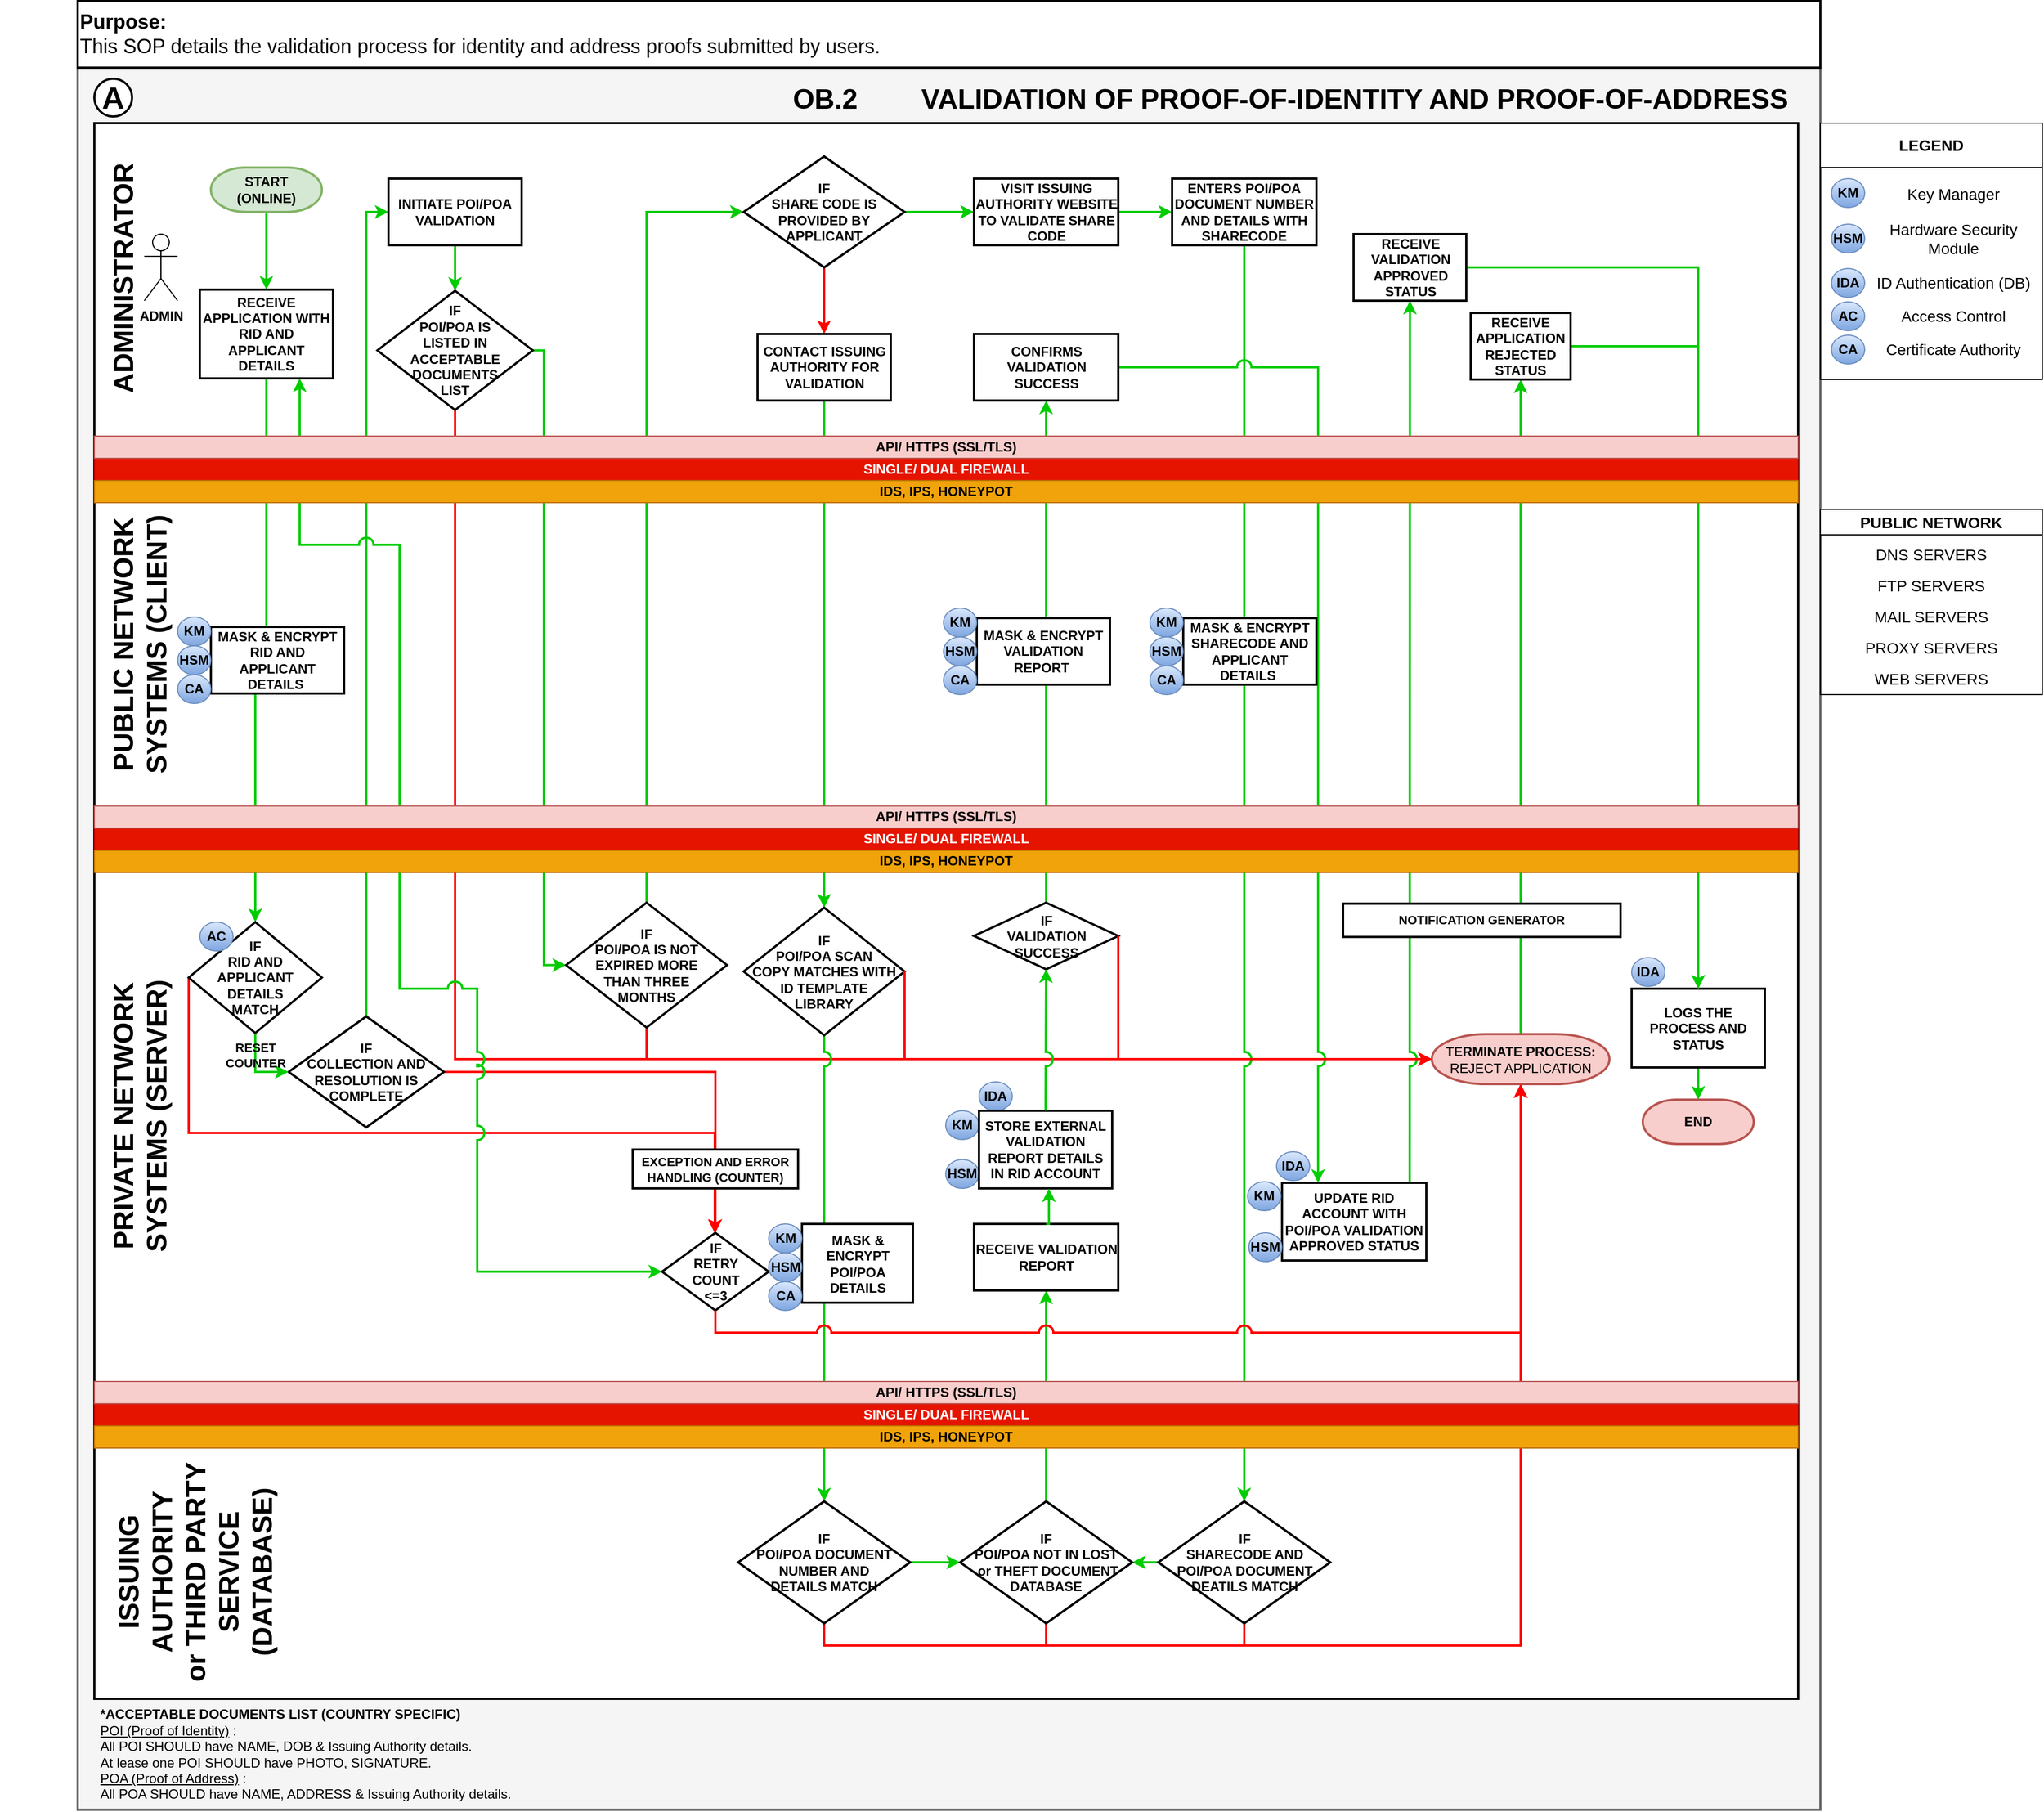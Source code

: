 <mxfile version="20.7.4" type="device"><diagram id="MTIWqMcel65jyrCyEGtX" name="Page-1"><mxGraphModel dx="988" dy="1943" grid="1" gridSize="10" guides="1" tooltips="1" connect="1" arrows="1" fold="1" page="1" pageScale="1" pageWidth="1920" pageHeight="1200" math="0" shadow="0"><root><mxCell id="0"/><mxCell id="1" parent="0"/><mxCell id="rJAPC31UgUTa_ClsGkhX-57" value="" style="rounded=0;whiteSpace=wrap;html=1;fontSize=25;fillColor=#f5f5f5;fontColor=#333333;strokeColor=#666666;direction=east;strokeWidth=2;fontStyle=1" parent="1" vertex="1"><mxGeometry x="180" y="-310" width="1570" height="1570" as="geometry"/></mxCell><mxCell id="mspFp1wUkvN3w10or339-368" value="" style="rounded=0;whiteSpace=wrap;html=1;fontStyle=1;strokeWidth=2;" parent="1" vertex="1"><mxGeometry x="195" y="-260" width="1535" height="310" as="geometry"/></mxCell><mxCell id="rJAPC31UgUTa_ClsGkhX-50" value="" style="rounded=0;whiteSpace=wrap;html=1;fontStyle=1;strokeWidth=2;" parent="1" vertex="1"><mxGeometry x="195" y="912" width="1535" height="248" as="geometry"/></mxCell><mxCell id="Ynxnm3lZEx_vJK7yEUxP-3" value="" style="rounded=0;whiteSpace=wrap;html=1;fontStyle=1;strokeWidth=2;" parent="1" vertex="1"><mxGeometry x="195" y="380" width="1535" height="540" as="geometry"/></mxCell><mxCell id="Ynxnm3lZEx_vJK7yEUxP-2" value="" style="rounded=0;whiteSpace=wrap;html=1;fontStyle=1;strokeWidth=2;" parent="1" vertex="1"><mxGeometry x="195" y="50" width="1535" height="330" as="geometry"/></mxCell><mxCell id="rJAPC31UgUTa_ClsGkhX-44" value="VALIDATION OF PROOF-OF-IDENTITY AND PROOF-OF-ADDRESS" style="text;html=1;align=center;verticalAlign=middle;resizable=0;points=[];autosize=1;strokeColor=none;fillColor=none;fontSize=25;fontStyle=1;strokeWidth=2;" parent="1" vertex="1"><mxGeometry x="930" y="-303" width="800" height="40" as="geometry"/></mxCell><mxCell id="rJAPC31UgUTa_ClsGkhX-45" value="OB.2" style="text;html=1;align=center;verticalAlign=middle;resizable=0;points=[];autosize=1;strokeColor=none;fillColor=none;fontSize=25;fontStyle=1;strokeWidth=2;" parent="1" vertex="1"><mxGeometry x="812.5" y="-303" width="80" height="40" as="geometry"/></mxCell><mxCell id="rJAPC31UgUTa_ClsGkhX-54" value="ADMINISTRATOR" style="text;html=1;align=center;verticalAlign=middle;resizable=0;points=[];autosize=1;strokeColor=none;fillColor=none;fontSize=25;fontStyle=1;strokeWidth=2;horizontal=0;" parent="1" vertex="1"><mxGeometry x="110" y="-140" width="220" height="40" as="geometry"/></mxCell><mxCell id="rJAPC31UgUTa_ClsGkhX-56" value="ISSUING &lt;br&gt;AUTHORITY&lt;br&gt;or THIRD PARTY&lt;br&gt;SERVICE &lt;br&gt;(DATABASE)" style="text;html=1;align=center;verticalAlign=middle;resizable=0;points=[];autosize=1;strokeColor=none;fillColor=none;fontSize=25;fontStyle=1;strokeWidth=2;horizontal=0;" parent="1" vertex="1"><mxGeometry x="200" y="941" width="170" height="210" as="geometry"/></mxCell><mxCell id="rJAPC31UgUTa_ClsGkhX-58" value="A" style="ellipse;whiteSpace=wrap;html=1;aspect=fixed;fontSize=28;fontColor=default;strokeWidth=2;fontStyle=1" parent="1" vertex="1"><mxGeometry x="195" y="-300" width="34" height="34" as="geometry"/></mxCell><mxCell id="Ynxnm3lZEx_vJK7yEUxP-7" style="edgeStyle=orthogonalEdgeStyle;rounded=0;orthogonalLoop=1;jettySize=auto;html=1;exitX=0.5;exitY=1;exitDx=0;exitDy=0;exitPerimeter=0;entryX=0.5;entryY=0;entryDx=0;entryDy=0;strokeColor=#00CC00;strokeWidth=2;fontStyle=1;" parent="1" source="Ynxnm3lZEx_vJK7yEUxP-4" target="Ynxnm3lZEx_vJK7yEUxP-5" edge="1"><mxGeometry relative="1" as="geometry"/></mxCell><mxCell id="Ynxnm3lZEx_vJK7yEUxP-4" value="&lt;b&gt;START&lt;br&gt;(ONLINE)&lt;br&gt;&lt;/b&gt;" style="strokeWidth=2;html=1;shape=mxgraph.flowchart.terminator;whiteSpace=wrap;fillColor=#d5e8d4;strokeColor=#82b366;" parent="1" vertex="1"><mxGeometry x="300" y="-220" width="100" height="40" as="geometry"/></mxCell><mxCell id="mspFp1wUkvN3w10or339-400" style="edgeStyle=orthogonalEdgeStyle;rounded=0;orthogonalLoop=1;jettySize=auto;html=1;exitX=0.5;exitY=1;exitDx=0;exitDy=0;strokeColor=#00CC00;strokeWidth=2;fontStyle=1;" parent="1" source="Ynxnm3lZEx_vJK7yEUxP-5" target="mspFp1wUkvN3w10or339-399" edge="1"><mxGeometry relative="1" as="geometry"/></mxCell><mxCell id="Ynxnm3lZEx_vJK7yEUxP-5" value="RECEIVE APPLICATION WITH RID AND APPLICANT DETAILS" style="rounded=0;whiteSpace=wrap;html=1;strokeWidth=2;fontStyle=1" parent="1" vertex="1"><mxGeometry x="290" y="-110" width="120" height="80" as="geometry"/></mxCell><mxCell id="Ynxnm3lZEx_vJK7yEUxP-15" style="edgeStyle=orthogonalEdgeStyle;rounded=0;orthogonalLoop=1;jettySize=auto;html=1;exitX=0.5;exitY=0;exitDx=0;exitDy=0;entryX=0;entryY=0.5;entryDx=0;entryDy=0;strokeColor=#00CC00;strokeWidth=2;fontStyle=1;" parent="1" source="Ynxnm3lZEx_vJK7yEUxP-6" target="Ynxnm3lZEx_vJK7yEUxP-9" edge="1"><mxGeometry relative="1" as="geometry"><Array as="points"><mxPoint x="440" y="-180"/></Array></mxGeometry></mxCell><mxCell id="mspFp1wUkvN3w10or339-405" style="edgeStyle=orthogonalEdgeStyle;rounded=0;orthogonalLoop=1;jettySize=auto;html=1;exitX=1;exitY=0.5;exitDx=0;exitDy=0;strokeColor=#FF0000;fontColor=#FF0000;strokeWidth=2;fontStyle=1;" parent="1" source="Ynxnm3lZEx_vJK7yEUxP-6" target="mspFp1wUkvN3w10or339-404" edge="1"><mxGeometry relative="1" as="geometry"/></mxCell><mxCell id="Ynxnm3lZEx_vJK7yEUxP-6" value="IF&lt;br&gt;COLLECTION AND RESOLUTION IS COMPLETE" style="rhombus;whiteSpace=wrap;html=1;rounded=0;strokeWidth=2;fontStyle=1;" parent="1" vertex="1"><mxGeometry x="370" y="545" width="140" height="100" as="geometry"/></mxCell><mxCell id="Ynxnm3lZEx_vJK7yEUxP-16" style="edgeStyle=orthogonalEdgeStyle;rounded=0;orthogonalLoop=1;jettySize=auto;html=1;exitX=0.5;exitY=1;exitDx=0;exitDy=0;entryX=0.5;entryY=0;entryDx=0;entryDy=0;strokeColor=#00CC00;strokeWidth=2;fontStyle=1;" parent="1" source="Ynxnm3lZEx_vJK7yEUxP-9" target="Ynxnm3lZEx_vJK7yEUxP-10" edge="1"><mxGeometry relative="1" as="geometry"/></mxCell><mxCell id="Ynxnm3lZEx_vJK7yEUxP-9" value="INITIATE POI/POA VALIDATION" style="rounded=0;whiteSpace=wrap;html=1;strokeWidth=2;fontStyle=1" parent="1" vertex="1"><mxGeometry x="460" y="-210" width="120" height="60" as="geometry"/></mxCell><mxCell id="Ynxnm3lZEx_vJK7yEUxP-17" style="edgeStyle=orthogonalEdgeStyle;rounded=0;orthogonalLoop=1;jettySize=auto;html=1;exitX=1;exitY=0.5;exitDx=0;exitDy=0;entryX=0;entryY=0.5;entryDx=0;entryDy=0;strokeColor=#00CC00;strokeWidth=2;fontStyle=1;" parent="1" source="Ynxnm3lZEx_vJK7yEUxP-10" target="Ynxnm3lZEx_vJK7yEUxP-11" edge="1"><mxGeometry relative="1" as="geometry"><Array as="points"><mxPoint x="600" y="-55"/><mxPoint x="600" y="499"/></Array></mxGeometry></mxCell><mxCell id="Ynxnm3lZEx_vJK7yEUxP-39" style="edgeStyle=orthogonalEdgeStyle;rounded=0;orthogonalLoop=1;jettySize=auto;html=1;exitX=0.5;exitY=1;exitDx=0;exitDy=0;entryX=0;entryY=0.5;entryDx=0;entryDy=0;entryPerimeter=0;strokeColor=#FF0000;strokeWidth=2;fontStyle=1;fontColor=#FF0000;" parent="1" source="Ynxnm3lZEx_vJK7yEUxP-10" target="Ynxnm3lZEx_vJK7yEUxP-34" edge="1"><mxGeometry relative="1" as="geometry"/></mxCell><mxCell id="Ynxnm3lZEx_vJK7yEUxP-10" value="IF&lt;br&gt;POI/POA IS &lt;br&gt;LISTED IN ACCEPTABLE DOCUMENTS &lt;br&gt;LIST" style="rhombus;whiteSpace=wrap;html=1;rounded=0;strokeWidth=2;fontStyle=1;" parent="1" vertex="1"><mxGeometry x="450" y="-109" width="140" height="107.5" as="geometry"/></mxCell><mxCell id="Ynxnm3lZEx_vJK7yEUxP-18" style="edgeStyle=orthogonalEdgeStyle;rounded=0;orthogonalLoop=1;jettySize=auto;html=1;exitX=0.5;exitY=0;exitDx=0;exitDy=0;entryX=0;entryY=0.5;entryDx=0;entryDy=0;strokeColor=#00CC00;strokeWidth=2;fontStyle=1;" parent="1" source="Ynxnm3lZEx_vJK7yEUxP-11" target="Ynxnm3lZEx_vJK7yEUxP-12" edge="1"><mxGeometry relative="1" as="geometry"><Array as="points"><mxPoint x="693" y="-180"/></Array></mxGeometry></mxCell><mxCell id="Ynxnm3lZEx_vJK7yEUxP-38" style="edgeStyle=orthogonalEdgeStyle;rounded=0;orthogonalLoop=1;jettySize=auto;html=1;exitX=0.5;exitY=1;exitDx=0;exitDy=0;entryX=0;entryY=0.5;entryDx=0;entryDy=0;entryPerimeter=0;strokeColor=#FF0000;fontColor=#FF0000;strokeWidth=2;fontStyle=1;" parent="1" source="Ynxnm3lZEx_vJK7yEUxP-11" target="Ynxnm3lZEx_vJK7yEUxP-34" edge="1"><mxGeometry relative="1" as="geometry"/></mxCell><mxCell id="Ynxnm3lZEx_vJK7yEUxP-11" value="IF&lt;br&gt;POI/POA IS NOT EXPIRED MORE &lt;br&gt;THAN THREE &lt;br&gt;MONTHS" style="rhombus;whiteSpace=wrap;html=1;rounded=0;strokeWidth=2;fontStyle=1;" parent="1" vertex="1"><mxGeometry x="620" y="442.5" width="145" height="112.5" as="geometry"/></mxCell><mxCell id="Ynxnm3lZEx_vJK7yEUxP-19" style="edgeStyle=orthogonalEdgeStyle;rounded=0;orthogonalLoop=1;jettySize=auto;html=1;exitX=1;exitY=0.5;exitDx=0;exitDy=0;strokeColor=#00CC00;strokeWidth=2;fontStyle=1;" parent="1" source="Ynxnm3lZEx_vJK7yEUxP-12" target="Ynxnm3lZEx_vJK7yEUxP-13" edge="1"><mxGeometry relative="1" as="geometry"/></mxCell><mxCell id="Ynxnm3lZEx_vJK7yEUxP-20" style="edgeStyle=orthogonalEdgeStyle;rounded=0;orthogonalLoop=1;jettySize=auto;html=1;exitX=0.5;exitY=1;exitDx=0;exitDy=0;strokeColor=#FF0000;strokeWidth=2;fontStyle=1;fontColor=#FF0000;" parent="1" source="Ynxnm3lZEx_vJK7yEUxP-12" target="Ynxnm3lZEx_vJK7yEUxP-14" edge="1"><mxGeometry relative="1" as="geometry"/></mxCell><mxCell id="Ynxnm3lZEx_vJK7yEUxP-12" value="IF&lt;br&gt;SHARE CODE IS PROVIDED BY APPLICANT" style="rhombus;whiteSpace=wrap;html=1;rounded=0;strokeWidth=2;fontStyle=1;" parent="1" vertex="1"><mxGeometry x="780" y="-230" width="145" height="100" as="geometry"/></mxCell><mxCell id="Ynxnm3lZEx_vJK7yEUxP-31" style="edgeStyle=orthogonalEdgeStyle;rounded=0;orthogonalLoop=1;jettySize=auto;html=1;exitX=1;exitY=0.5;exitDx=0;exitDy=0;entryX=0;entryY=0.5;entryDx=0;entryDy=0;strokeColor=#00CC00;strokeWidth=2;fontStyle=1;" parent="1" source="Ynxnm3lZEx_vJK7yEUxP-13" target="Ynxnm3lZEx_vJK7yEUxP-26" edge="1"><mxGeometry relative="1" as="geometry"/></mxCell><mxCell id="Ynxnm3lZEx_vJK7yEUxP-13" value="VISIT ISSUING AUTHORITY WEBSITE TO VALIDATE SHARE CODE" style="rounded=0;whiteSpace=wrap;html=1;strokeWidth=2;fontStyle=1" parent="1" vertex="1"><mxGeometry x="987.5" y="-210" width="130" height="60" as="geometry"/></mxCell><mxCell id="Ynxnm3lZEx_vJK7yEUxP-23" style="edgeStyle=orthogonalEdgeStyle;rounded=0;orthogonalLoop=1;jettySize=auto;html=1;exitX=0.5;exitY=1;exitDx=0;exitDy=0;entryX=0.5;entryY=0;entryDx=0;entryDy=0;strokeColor=#00CC00;strokeWidth=2;fontStyle=1;" parent="1" source="Ynxnm3lZEx_vJK7yEUxP-14" target="Ynxnm3lZEx_vJK7yEUxP-22" edge="1"><mxGeometry relative="1" as="geometry"/></mxCell><mxCell id="Ynxnm3lZEx_vJK7yEUxP-14" value="CONTACT ISSUING AUTHORITY FOR VALIDATION" style="rounded=0;whiteSpace=wrap;html=1;strokeWidth=2;fontStyle=1" parent="1" vertex="1"><mxGeometry x="792.5" y="-70" width="120" height="60" as="geometry"/></mxCell><mxCell id="Ynxnm3lZEx_vJK7yEUxP-25" style="edgeStyle=orthogonalEdgeStyle;rounded=0;orthogonalLoop=1;jettySize=auto;html=1;exitX=0.5;exitY=1;exitDx=0;exitDy=0;entryX=0.5;entryY=0;entryDx=0;entryDy=0;strokeColor=#00CC00;strokeWidth=2;fontStyle=1;jumpStyle=arc;jumpSize=11;" parent="1" source="Ynxnm3lZEx_vJK7yEUxP-22" target="Ynxnm3lZEx_vJK7yEUxP-24" edge="1"><mxGeometry relative="1" as="geometry"/></mxCell><mxCell id="Ynxnm3lZEx_vJK7yEUxP-22" value="IF&lt;br&gt;POI/POA SCAN &lt;br&gt;COPY MATCHES WITH &lt;br&gt;ID TEMPLATE &lt;br&gt;LIBRARY" style="rhombus;whiteSpace=wrap;html=1;rounded=0;strokeWidth=2;fontStyle=1;" parent="1" vertex="1"><mxGeometry x="780" y="447" width="145" height="115" as="geometry"/></mxCell><mxCell id="Ynxnm3lZEx_vJK7yEUxP-30" style="edgeStyle=orthogonalEdgeStyle;rounded=0;orthogonalLoop=1;jettySize=auto;html=1;exitX=1;exitY=0.5;exitDx=0;exitDy=0;entryX=0;entryY=0.5;entryDx=0;entryDy=0;strokeColor=#00CC00;strokeWidth=2;fontStyle=1;" parent="1" source="Ynxnm3lZEx_vJK7yEUxP-24" target="Ynxnm3lZEx_vJK7yEUxP-29" edge="1"><mxGeometry relative="1" as="geometry"/></mxCell><mxCell id="Ynxnm3lZEx_vJK7yEUxP-36" style="edgeStyle=orthogonalEdgeStyle;rounded=0;orthogonalLoop=1;jettySize=auto;html=1;exitX=0.5;exitY=1;exitDx=0;exitDy=0;entryX=0.5;entryY=1;entryDx=0;entryDy=0;entryPerimeter=0;strokeColor=#FF0000;fontColor=#FF0000;strokeWidth=2;fontStyle=1;" parent="1" source="Ynxnm3lZEx_vJK7yEUxP-24" target="Ynxnm3lZEx_vJK7yEUxP-34" edge="1"><mxGeometry relative="1" as="geometry"><mxPoint x="1570" y="570" as="targetPoint"/></mxGeometry></mxCell><mxCell id="Ynxnm3lZEx_vJK7yEUxP-24" value="IF &lt;br&gt;POI/POA DOCUMENT NUMBER AND &lt;br&gt;DETAILS MATCH" style="rhombus;whiteSpace=wrap;html=1;rounded=0;strokeWidth=2;fontStyle=1;" parent="1" vertex="1"><mxGeometry x="775" y="982" width="155" height="110" as="geometry"/></mxCell><mxCell id="Ynxnm3lZEx_vJK7yEUxP-32" style="edgeStyle=orthogonalEdgeStyle;rounded=0;orthogonalLoop=1;jettySize=auto;html=1;exitX=0.5;exitY=1;exitDx=0;exitDy=0;entryX=0.5;entryY=0;entryDx=0;entryDy=0;strokeColor=#00CC00;strokeWidth=2;fontStyle=1;jumpStyle=arc;jumpSize=11;" parent="1" source="Ynxnm3lZEx_vJK7yEUxP-26" target="Ynxnm3lZEx_vJK7yEUxP-27" edge="1"><mxGeometry relative="1" as="geometry"/></mxCell><mxCell id="Ynxnm3lZEx_vJK7yEUxP-26" value="ENTERS POI/POA DOCUMENT NUMBER AND DETAILS WITH SHARECODE" style="rounded=0;whiteSpace=wrap;html=1;strokeWidth=2;fontStyle=1" parent="1" vertex="1"><mxGeometry x="1166" y="-210" width="130" height="60" as="geometry"/></mxCell><mxCell id="Ynxnm3lZEx_vJK7yEUxP-33" style="edgeStyle=orthogonalEdgeStyle;rounded=0;orthogonalLoop=1;jettySize=auto;html=1;exitX=0;exitY=0.5;exitDx=0;exitDy=0;entryX=1;entryY=0.5;entryDx=0;entryDy=0;strokeColor=#00CC00;strokeWidth=2;fontStyle=1;" parent="1" source="Ynxnm3lZEx_vJK7yEUxP-27" target="Ynxnm3lZEx_vJK7yEUxP-29" edge="1"><mxGeometry relative="1" as="geometry"/></mxCell><mxCell id="Ynxnm3lZEx_vJK7yEUxP-37" style="edgeStyle=orthogonalEdgeStyle;rounded=0;orthogonalLoop=1;jettySize=auto;html=1;exitX=0.5;exitY=1;exitDx=0;exitDy=0;entryX=0.5;entryY=1;entryDx=0;entryDy=0;entryPerimeter=0;strokeColor=#FF0000;fontColor=#FF0000;strokeWidth=2;fontStyle=1;" parent="1" source="Ynxnm3lZEx_vJK7yEUxP-27" target="Ynxnm3lZEx_vJK7yEUxP-34" edge="1"><mxGeometry relative="1" as="geometry"><mxPoint x="1570" y="570" as="targetPoint"/></mxGeometry></mxCell><mxCell id="Ynxnm3lZEx_vJK7yEUxP-27" value="IF&lt;br&gt;SHARECODE AND POI/POA DOCUMENT DEATILS MATCH" style="rhombus;whiteSpace=wrap;html=1;rounded=0;strokeWidth=2;fontStyle=1;" parent="1" vertex="1"><mxGeometry x="1153.5" y="982" width="155" height="110" as="geometry"/></mxCell><mxCell id="Ynxnm3lZEx_vJK7yEUxP-35" style="edgeStyle=orthogonalEdgeStyle;rounded=0;orthogonalLoop=1;jettySize=auto;html=1;exitX=0.5;exitY=1;exitDx=0;exitDy=0;entryX=0.5;entryY=1;entryDx=0;entryDy=0;entryPerimeter=0;strokeColor=#FF0000;fontColor=#FF0000;strokeWidth=2;fontStyle=1;" parent="1" source="Ynxnm3lZEx_vJK7yEUxP-29" target="Ynxnm3lZEx_vJK7yEUxP-34" edge="1"><mxGeometry relative="1" as="geometry"/></mxCell><mxCell id="Ynxnm3lZEx_vJK7yEUxP-44" style="edgeStyle=orthogonalEdgeStyle;rounded=0;orthogonalLoop=1;jettySize=auto;html=1;exitX=0.5;exitY=0;exitDx=0;exitDy=0;entryX=0.5;entryY=1;entryDx=0;entryDy=0;strokeColor=#00CC00;strokeWidth=2;fontStyle=1;" parent="1" source="Ynxnm3lZEx_vJK7yEUxP-29" target="Ynxnm3lZEx_vJK7yEUxP-43" edge="1"><mxGeometry relative="1" as="geometry"/></mxCell><mxCell id="Ynxnm3lZEx_vJK7yEUxP-29" value="IF&lt;br&gt;POI/POA NOT IN LOST&lt;br&gt;&amp;nbsp;or THEFT DOCUMENT&lt;br&gt;DATABASE" style="rhombus;whiteSpace=wrap;html=1;rounded=0;strokeWidth=2;fontStyle=1;" parent="1" vertex="1"><mxGeometry x="975" y="982" width="155" height="110" as="geometry"/></mxCell><mxCell id="mspFp1wUkvN3w10or339-444" style="edgeStyle=orthogonalEdgeStyle;rounded=0;orthogonalLoop=1;jettySize=auto;html=1;exitX=0.5;exitY=0;exitDx=0;exitDy=0;exitPerimeter=0;strokeColor=#00CC00;strokeWidth=2;fontStyle=1;startArrow=none;startFill=0;" parent="1" source="Ynxnm3lZEx_vJK7yEUxP-34" target="mspFp1wUkvN3w10or339-442" edge="1"><mxGeometry relative="1" as="geometry"/></mxCell><mxCell id="Ynxnm3lZEx_vJK7yEUxP-34" value="&lt;b&gt;TERMINATE PROCESS:&lt;/b&gt;&lt;br&gt;REJECT APPLICATION" style="strokeWidth=2;html=1;shape=mxgraph.flowchart.terminator;whiteSpace=wrap;fillColor=#f8cecc;strokeColor=#b85450;" parent="1" vertex="1"><mxGeometry x="1400" y="561" width="160" height="45" as="geometry"/></mxCell><mxCell id="Ynxnm3lZEx_vJK7yEUxP-50" style="edgeStyle=orthogonalEdgeStyle;rounded=0;orthogonalLoop=1;jettySize=auto;html=1;exitX=0.5;exitY=0;exitDx=0;exitDy=0;entryX=0.5;entryY=1;entryDx=0;entryDy=0;strokeColor=#00CC00;strokeWidth=2;fontStyle=1;" parent="1" source="mspFp1wUkvN3w10or339-421" target="Ynxnm3lZEx_vJK7yEUxP-48" edge="1"><mxGeometry relative="1" as="geometry"/></mxCell><mxCell id="Ynxnm3lZEx_vJK7yEUxP-43" value="RECEIVE VALIDATION REPORT" style="rounded=0;whiteSpace=wrap;html=1;strokeWidth=2;fontStyle=1" parent="1" vertex="1"><mxGeometry x="987.5" y="732" width="130" height="60" as="geometry"/></mxCell><mxCell id="Ynxnm3lZEx_vJK7yEUxP-51" style="edgeStyle=orthogonalEdgeStyle;rounded=0;orthogonalLoop=1;jettySize=auto;html=1;exitX=1;exitY=0.5;exitDx=0;exitDy=0;entryX=0.25;entryY=0;entryDx=0;entryDy=0;strokeColor=#00CC00;strokeWidth=2;fontStyle=1;jumpStyle=arc;jumpSize=11;" parent="1" source="Ynxnm3lZEx_vJK7yEUxP-48" target="Ynxnm3lZEx_vJK7yEUxP-49" edge="1"><mxGeometry relative="1" as="geometry"/></mxCell><mxCell id="Ynxnm3lZEx_vJK7yEUxP-48" value="CONFIRMS VALIDATION SUCCESS" style="rounded=0;whiteSpace=wrap;html=1;strokeWidth=2;fontStyle=1" parent="1" vertex="1"><mxGeometry x="987.5" y="-70" width="130" height="60" as="geometry"/></mxCell><mxCell id="mspFp1wUkvN3w10or339-443" style="edgeStyle=orthogonalEdgeStyle;rounded=0;orthogonalLoop=1;jettySize=auto;html=1;exitX=1;exitY=0.5;exitDx=0;exitDy=0;entryX=0.5;entryY=1;entryDx=0;entryDy=0;strokeColor=#00CC00;strokeWidth=2;fontStyle=1;startArrow=none;startFill=0;jumpStyle=arc;jumpSize=11;" parent="1" source="Ynxnm3lZEx_vJK7yEUxP-49" target="mspFp1wUkvN3w10or339-441" edge="1"><mxGeometry relative="1" as="geometry"><Array as="points"><mxPoint x="1380" y="725"/><mxPoint x="1380" y="-90"/></Array></mxGeometry></mxCell><mxCell id="Ynxnm3lZEx_vJK7yEUxP-49" value="UPDATE RID ACCOUNT WITH POI/POA VALIDATION APPROVED STATUS" style="rounded=0;whiteSpace=wrap;html=1;strokeWidth=2;fontStyle=1;shape=label;boundedLbl=1;backgroundOutline=1;size=15;" parent="1" vertex="1"><mxGeometry x="1265" y="695" width="130" height="70" as="geometry"/></mxCell><mxCell id="mspFp1wUkvN3w10or339-286" value="PUBLIC NETWORK&lt;br style=&quot;border-color: var(--border-color);&quot;&gt;SYSTEMS (CLIENT)" style="text;html=1;align=center;verticalAlign=middle;resizable=0;points=[];autosize=1;strokeColor=none;fillColor=none;fontStyle=1;fontSize=25;strokeWidth=2;horizontal=0;" parent="1" vertex="1"><mxGeometry x="200" y="115" width="70" height="190" as="geometry"/></mxCell><mxCell id="mspFp1wUkvN3w10or339-287" value="PRIVATE NETWORK&lt;br&gt;SYSTEMS (SERVER)" style="text;html=1;align=center;verticalAlign=middle;resizable=0;points=[];autosize=1;strokeColor=none;fillColor=none;fontStyle=1;fontSize=25;strokeWidth=2;horizontal=0;" parent="1" vertex="1"><mxGeometry x="195" y="505" width="80" height="260" as="geometry"/></mxCell><mxCell id="mspFp1wUkvN3w10or339-300" value="ADMIN" style="shape=umlActor;verticalLabelPosition=bottom;verticalAlign=top;html=1;outlineConnect=0;fontStyle=1" parent="1" vertex="1"><mxGeometry x="240" y="-160" width="30" height="60" as="geometry"/></mxCell><mxCell id="mspFp1wUkvN3w10or339-369" value="" style="group" parent="1" vertex="1" connectable="0"><mxGeometry x="270" y="185" width="150" height="78" as="geometry"/></mxCell><mxCell id="mspFp1wUkvN3w10or339-370" value="MASK &amp;amp; ENCRYPT RID AND APPLICANT DETAILS&amp;nbsp;" style="rounded=0;whiteSpace=wrap;html=1;fontStyle=1;strokeWidth=2;" parent="mspFp1wUkvN3w10or339-369" vertex="1"><mxGeometry x="30" y="9" width="120" height="60" as="geometry"/></mxCell><mxCell id="mspFp1wUkvN3w10or339-371" value="CA" style="ellipse;whiteSpace=wrap;html=1;fillColor=#dae8fc;strokeColor=#6c8ebf;gradientColor=#7ea6e0;fontStyle=1" parent="mspFp1wUkvN3w10or339-369" vertex="1"><mxGeometry y="52" width="30" height="26" as="geometry"/></mxCell><mxCell id="mspFp1wUkvN3w10or339-372" value="HSM" style="ellipse;whiteSpace=wrap;html=1;fillColor=#dae8fc;strokeColor=#6c8ebf;gradientColor=#7ea6e0;fontStyle=1" parent="mspFp1wUkvN3w10or339-369" vertex="1"><mxGeometry y="26" width="30" height="26" as="geometry"/></mxCell><mxCell id="mspFp1wUkvN3w10or339-373" value="KM" style="ellipse;whiteSpace=wrap;html=1;fillColor=#dae8fc;strokeColor=#6c8ebf;gradientColor=#7ea6e0;fontStyle=1" parent="mspFp1wUkvN3w10or339-369" vertex="1"><mxGeometry width="30" height="26" as="geometry"/></mxCell><mxCell id="mspFp1wUkvN3w10or339-379" value="&lt;font style=&quot;font-size: 14px;&quot;&gt;PUBLIC NETWORK&lt;/font&gt;" style="swimlane;whiteSpace=wrap;html=1;" parent="1" vertex="1"><mxGeometry x="1750" y="88" width="200" height="167" as="geometry"/></mxCell><mxCell id="mspFp1wUkvN3w10or339-380" value="DNS SERVERS" style="text;html=1;strokeColor=none;fillColor=none;align=center;verticalAlign=middle;whiteSpace=wrap;rounded=0;fontSize=14;" parent="mspFp1wUkvN3w10or339-379" vertex="1"><mxGeometry y="27" width="200" height="28" as="geometry"/></mxCell><mxCell id="mspFp1wUkvN3w10or339-381" value="FTP SERVERS" style="text;html=1;strokeColor=none;fillColor=none;align=center;verticalAlign=middle;whiteSpace=wrap;rounded=0;fontSize=14;" parent="mspFp1wUkvN3w10or339-379" vertex="1"><mxGeometry y="55" width="200" height="28" as="geometry"/></mxCell><mxCell id="mspFp1wUkvN3w10or339-382" value="MAIL SERVERS" style="text;html=1;strokeColor=none;fillColor=none;align=center;verticalAlign=middle;whiteSpace=wrap;rounded=0;fontSize=14;" parent="mspFp1wUkvN3w10or339-379" vertex="1"><mxGeometry y="83" width="200" height="28" as="geometry"/></mxCell><mxCell id="mspFp1wUkvN3w10or339-383" value="PROXY SERVERS" style="text;html=1;strokeColor=none;fillColor=none;align=center;verticalAlign=middle;whiteSpace=wrap;rounded=0;fontSize=14;" parent="mspFp1wUkvN3w10or339-379" vertex="1"><mxGeometry y="111" width="200" height="28" as="geometry"/></mxCell><mxCell id="mspFp1wUkvN3w10or339-384" value="WEB SERVERS" style="text;html=1;strokeColor=none;fillColor=none;align=center;verticalAlign=middle;whiteSpace=wrap;rounded=0;fontSize=14;" parent="mspFp1wUkvN3w10or339-379" vertex="1"><mxGeometry y="139" width="200" height="28" as="geometry"/></mxCell><mxCell id="mspFp1wUkvN3w10or339-385" value="&lt;font style=&quot;font-size: 14px;&quot;&gt;LEGEND&lt;/font&gt;" style="swimlane;whiteSpace=wrap;html=1;startSize=40;" parent="1" vertex="1"><mxGeometry x="1750" y="-260" width="200" height="231" as="geometry"/></mxCell><mxCell id="mspFp1wUkvN3w10or339-386" value="KM" style="ellipse;whiteSpace=wrap;html=1;fillColor=#dae8fc;strokeColor=#6c8ebf;gradientColor=#7ea6e0;fontStyle=1" parent="mspFp1wUkvN3w10or339-385" vertex="1"><mxGeometry x="10" y="50" width="30" height="26" as="geometry"/></mxCell><mxCell id="mspFp1wUkvN3w10or339-387" value="IDA" style="ellipse;whiteSpace=wrap;html=1;fillColor=#dae8fc;strokeColor=#6c8ebf;gradientColor=#7ea6e0;fontStyle=1" parent="mspFp1wUkvN3w10or339-385" vertex="1"><mxGeometry x="10" y="131" width="30" height="26" as="geometry"/></mxCell><mxCell id="mspFp1wUkvN3w10or339-388" value="HSM" style="ellipse;whiteSpace=wrap;html=1;fillColor=#dae8fc;strokeColor=#6c8ebf;gradientColor=#7ea6e0;fontStyle=1" parent="mspFp1wUkvN3w10or339-385" vertex="1"><mxGeometry x="10" y="91" width="30" height="26" as="geometry"/></mxCell><mxCell id="mspFp1wUkvN3w10or339-390" value="Key Manager" style="text;html=1;strokeColor=none;fillColor=none;align=center;verticalAlign=middle;whiteSpace=wrap;rounded=0;fontSize=14;" parent="mspFp1wUkvN3w10or339-385" vertex="1"><mxGeometry x="40" y="50" width="160" height="28" as="geometry"/></mxCell><mxCell id="mspFp1wUkvN3w10or339-392" value="Hardware Security Module" style="text;html=1;strokeColor=none;fillColor=none;align=center;verticalAlign=middle;whiteSpace=wrap;rounded=0;fontSize=14;" parent="mspFp1wUkvN3w10or339-385" vertex="1"><mxGeometry x="40" y="90" width="160" height="28" as="geometry"/></mxCell><mxCell id="mspFp1wUkvN3w10or339-393" value="ID Authentication (DB)" style="text;html=1;strokeColor=none;fillColor=none;align=center;verticalAlign=middle;whiteSpace=wrap;rounded=0;fontSize=14;" parent="mspFp1wUkvN3w10or339-385" vertex="1"><mxGeometry x="40" y="130" width="160" height="28" as="geometry"/></mxCell><mxCell id="mspFp1wUkvN3w10or339-394" value="AC" style="ellipse;whiteSpace=wrap;html=1;fillColor=#dae8fc;strokeColor=#6c8ebf;gradientColor=#7ea6e0;fontStyle=1" parent="mspFp1wUkvN3w10or339-385" vertex="1"><mxGeometry x="10" y="161" width="30" height="26" as="geometry"/></mxCell><mxCell id="mspFp1wUkvN3w10or339-395" value="Access Control" style="text;html=1;strokeColor=none;fillColor=none;align=center;verticalAlign=middle;whiteSpace=wrap;rounded=0;fontSize=14;" parent="mspFp1wUkvN3w10or339-385" vertex="1"><mxGeometry x="40" y="160" width="160" height="28" as="geometry"/></mxCell><mxCell id="mspFp1wUkvN3w10or339-396" value="Certificate Authority" style="text;html=1;strokeColor=none;fillColor=none;align=center;verticalAlign=middle;whiteSpace=wrap;rounded=0;fontSize=14;" parent="mspFp1wUkvN3w10or339-385" vertex="1"><mxGeometry x="40" y="190" width="160" height="28" as="geometry"/></mxCell><mxCell id="mspFp1wUkvN3w10or339-397" value="CA" style="ellipse;whiteSpace=wrap;html=1;fillColor=#dae8fc;strokeColor=#6c8ebf;gradientColor=#7ea6e0;fontStyle=1" parent="mspFp1wUkvN3w10or339-385" vertex="1"><mxGeometry x="10" y="191" width="30" height="26" as="geometry"/></mxCell><mxCell id="mspFp1wUkvN3w10or339-406" value="RESET&lt;br&gt;COUNTER" style="edgeStyle=orthogonalEdgeStyle;rounded=0;orthogonalLoop=1;jettySize=auto;html=1;exitX=0.5;exitY=1;exitDx=0;exitDy=0;entryX=0;entryY=0.5;entryDx=0;entryDy=0;strokeColor=#00CC00;fontColor=default;strokeWidth=2;fontStyle=1;startArrow=none;startFill=0;labelBackgroundColor=none;" parent="1" source="mspFp1wUkvN3w10or339-399" target="Ynxnm3lZEx_vJK7yEUxP-6" edge="1"><mxGeometry x="-0.385" relative="1" as="geometry"><mxPoint as="offset"/></mxGeometry></mxCell><mxCell id="mspFp1wUkvN3w10or339-407" style="edgeStyle=orthogonalEdgeStyle;rounded=0;orthogonalLoop=1;jettySize=auto;html=1;exitX=0;exitY=0.5;exitDx=0;exitDy=0;strokeColor=#FF0000;fontColor=#FF0000;strokeWidth=2;fontStyle=1;" parent="1" source="mspFp1wUkvN3w10or339-399" target="mspFp1wUkvN3w10or339-404" edge="1"><mxGeometry relative="1" as="geometry"><Array as="points"><mxPoint x="280" y="650"/><mxPoint x="754" y="650"/></Array></mxGeometry></mxCell><mxCell id="mspFp1wUkvN3w10or339-399" value="IF &lt;br&gt;RID AND &lt;br&gt;APPLICANT &lt;br&gt;DETAILS &lt;br&gt;MATCH" style="rhombus;whiteSpace=wrap;html=1;rounded=0;strokeWidth=2;fontStyle=1;" parent="1" vertex="1"><mxGeometry x="280" y="460" width="120" height="100" as="geometry"/></mxCell><mxCell id="mspFp1wUkvN3w10or339-401" value="AC" style="ellipse;whiteSpace=wrap;html=1;fillColor=#dae8fc;strokeColor=#6c8ebf;gradientColor=#7ea6e0;fontStyle=1" parent="1" vertex="1"><mxGeometry x="290" y="460" width="30" height="26" as="geometry"/></mxCell><mxCell id="mspFp1wUkvN3w10or339-403" value="EXCEPTION AND ERROR HANDLING (COUNTER)" style="rounded=0;whiteSpace=wrap;html=1;fontStyle=1;strokeWidth=2;fontSize=11;shape=label;boundedLbl=1;backgroundOutline=1;size=9.769;" parent="1" vertex="1"><mxGeometry x="680" y="665" width="149" height="35" as="geometry"/></mxCell><mxCell id="mspFp1wUkvN3w10or339-424" style="edgeStyle=orthogonalEdgeStyle;rounded=0;orthogonalLoop=1;jettySize=auto;html=1;exitX=0;exitY=0.5;exitDx=0;exitDy=0;entryX=0.75;entryY=1;entryDx=0;entryDy=0;strokeColor=#00CC00;fontColor=default;fillColor=default;fontStyle=1;strokeWidth=2;startArrow=classic;startFill=1;jumpStyle=arc;jumpSize=11;" parent="1" source="mspFp1wUkvN3w10or339-404" target="Ynxnm3lZEx_vJK7yEUxP-5" edge="1"><mxGeometry relative="1" as="geometry"><Array as="points"><mxPoint x="540" y="775"/><mxPoint x="540" y="520"/><mxPoint x="470" y="520"/><mxPoint x="470" y="120"/><mxPoint x="380" y="120"/></Array></mxGeometry></mxCell><mxCell id="mspFp1wUkvN3w10or339-404" value="IF&lt;br&gt;RETRY&lt;br&gt;COUNT&lt;br&gt;&amp;lt;=3" style="rhombus;whiteSpace=wrap;html=1;rounded=0;strokeWidth=2;fontStyle=1;" parent="1" vertex="1"><mxGeometry x="706.5" y="740" width="96" height="70" as="geometry"/></mxCell><mxCell id="mspFp1wUkvN3w10or339-411" value="" style="group" parent="1" vertex="1" connectable="0"><mxGeometry x="962" y="600" width="150" height="100" as="geometry"/></mxCell><mxCell id="mspFp1wUkvN3w10or339-408" value="IDA" style="ellipse;whiteSpace=wrap;html=1;fillColor=#dae8fc;strokeColor=#6c8ebf;gradientColor=#7ea6e0;fontStyle=1" parent="mspFp1wUkvN3w10or339-411" vertex="1"><mxGeometry x="30" y="4" width="30" height="26" as="geometry"/></mxCell><mxCell id="mspFp1wUkvN3w10or339-409" value="KM" style="ellipse;whiteSpace=wrap;html=1;fillColor=#dae8fc;strokeColor=#6c8ebf;gradientColor=#7ea6e0;fontStyle=1" parent="mspFp1wUkvN3w10or339-411" vertex="1"><mxGeometry y="30" width="30" height="26" as="geometry"/></mxCell><mxCell id="mspFp1wUkvN3w10or339-410" value="HSM" style="ellipse;whiteSpace=wrap;html=1;fillColor=#dae8fc;strokeColor=#6c8ebf;gradientColor=#7ea6e0;fontStyle=1" parent="mspFp1wUkvN3w10or339-411" vertex="1"><mxGeometry y="74" width="30" height="26" as="geometry"/></mxCell><mxCell id="mspFp1wUkvN3w10or339-398" value="&lt;font style=&quot;font-size: 12px;&quot;&gt;STORE EXTERNAL VALIDATION&lt;br style=&quot;border-color: var(--border-color);&quot;&gt;REPORT DETAILS IN RID ACCOUNT&lt;/font&gt;" style="whiteSpace=wrap;html=1;rounded=0;strokeWidth=2;fontStyle=1;shape=label;boundedLbl=1;backgroundOutline=1;size=15;" parent="mspFp1wUkvN3w10or339-411" vertex="1"><mxGeometry x="30" y="30" width="120" height="70" as="geometry"/></mxCell><mxCell id="mspFp1wUkvN3w10or339-422" value="" style="edgeStyle=orthogonalEdgeStyle;rounded=0;orthogonalLoop=1;jettySize=auto;html=1;exitX=0.5;exitY=0;exitDx=0;exitDy=0;strokeColor=#00CC00;strokeWidth=2;fontStyle=1;" parent="mspFp1wUkvN3w10or339-411" source="Ynxnm3lZEx_vJK7yEUxP-43" edge="1"><mxGeometry relative="1" as="geometry"><mxPoint x="93" y="90" as="sourcePoint"/><mxPoint x="93" y="100" as="targetPoint"/></mxGeometry></mxCell><mxCell id="mspFp1wUkvN3w10or339-412" value="" style="group" parent="1" vertex="1" connectable="0"><mxGeometry x="1146" y="177" width="150" height="78" as="geometry"/></mxCell><mxCell id="mspFp1wUkvN3w10or339-413" value="MASK &amp;amp; ENCRYPT SHARECODE AND APPLICANT DETAILS&amp;nbsp;" style="rounded=0;whiteSpace=wrap;html=1;fontStyle=1;strokeWidth=2;" parent="mspFp1wUkvN3w10or339-412" vertex="1"><mxGeometry x="30" y="9" width="120" height="60" as="geometry"/></mxCell><mxCell id="mspFp1wUkvN3w10or339-414" value="CA" style="ellipse;whiteSpace=wrap;html=1;fillColor=#dae8fc;strokeColor=#6c8ebf;gradientColor=#7ea6e0;fontStyle=1" parent="mspFp1wUkvN3w10or339-412" vertex="1"><mxGeometry y="52" width="30" height="26" as="geometry"/></mxCell><mxCell id="mspFp1wUkvN3w10or339-415" value="HSM" style="ellipse;whiteSpace=wrap;html=1;fillColor=#dae8fc;strokeColor=#6c8ebf;gradientColor=#7ea6e0;fontStyle=1" parent="mspFp1wUkvN3w10or339-412" vertex="1"><mxGeometry y="26" width="30" height="26" as="geometry"/></mxCell><mxCell id="mspFp1wUkvN3w10or339-416" value="KM" style="ellipse;whiteSpace=wrap;html=1;fillColor=#dae8fc;strokeColor=#6c8ebf;gradientColor=#7ea6e0;fontStyle=1" parent="mspFp1wUkvN3w10or339-412" vertex="1"><mxGeometry width="30" height="26" as="geometry"/></mxCell><mxCell id="mspFp1wUkvN3w10or339-417" style="edgeStyle=orthogonalEdgeStyle;rounded=0;orthogonalLoop=1;jettySize=auto;html=1;exitX=0.5;exitY=1;exitDx=0;exitDy=0;entryX=0.5;entryY=1;entryDx=0;entryDy=0;entryPerimeter=0;strokeColor=#FF0000;fontColor=#FF0000;strokeWidth=2;fontStyle=1;jumpStyle=arc;jumpSize=11;" parent="1" source="mspFp1wUkvN3w10or339-404" target="Ynxnm3lZEx_vJK7yEUxP-34" edge="1"><mxGeometry relative="1" as="geometry"><mxPoint x="1630" y="830" as="targetPoint"/></mxGeometry></mxCell><mxCell id="mspFp1wUkvN3w10or339-418" style="edgeStyle=orthogonalEdgeStyle;rounded=0;orthogonalLoop=1;jettySize=auto;html=1;exitX=1;exitY=0.5;exitDx=0;exitDy=0;entryX=0;entryY=0.5;entryDx=0;entryDy=0;entryPerimeter=0;fontSize=11;fillColor=default;fontStyle=1;strokeWidth=2;strokeColor=#FF0000;fontColor=#FF0000;" parent="1" source="Ynxnm3lZEx_vJK7yEUxP-22" target="Ynxnm3lZEx_vJK7yEUxP-34" edge="1"><mxGeometry relative="1" as="geometry"><Array as="points"><mxPoint x="925" y="583"/></Array></mxGeometry></mxCell><mxCell id="mspFp1wUkvN3w10or339-421" value="IF &lt;br&gt;VALIDATION SUCCESS" style="rounded=0;whiteSpace=wrap;html=1;strokeWidth=2;fontStyle=1;shape=rhombus;perimeter=rhombusPerimeter;" parent="1" vertex="1"><mxGeometry x="987.5" y="442.5" width="130" height="60" as="geometry"/></mxCell><mxCell id="mspFp1wUkvN3w10or339-423" style="edgeStyle=orthogonalEdgeStyle;rounded=0;orthogonalLoop=1;jettySize=auto;html=1;exitX=1;exitY=0.5;exitDx=0;exitDy=0;entryX=0;entryY=0.5;entryDx=0;entryDy=0;entryPerimeter=0;strokeColor=#FF0000;strokeWidth=2;fontStyle=1;fontColor=#FF0000;fillColor=default;" parent="1" source="mspFp1wUkvN3w10or339-421" target="Ynxnm3lZEx_vJK7yEUxP-34" edge="1"><mxGeometry relative="1" as="geometry"><Array as="points"><mxPoint x="1118" y="583"/></Array></mxGeometry></mxCell><mxCell id="mspFp1wUkvN3w10or339-426" value="" style="group" parent="1" vertex="1" connectable="0"><mxGeometry x="960" y="177" width="150" height="78" as="geometry"/></mxCell><mxCell id="mspFp1wUkvN3w10or339-427" value="MASK &amp;amp; ENCRYPT VALIDATION REPORT&amp;nbsp;" style="rounded=0;whiteSpace=wrap;html=1;fontStyle=1;strokeWidth=2;" parent="mspFp1wUkvN3w10or339-426" vertex="1"><mxGeometry x="30" y="9" width="120" height="60" as="geometry"/></mxCell><mxCell id="mspFp1wUkvN3w10or339-428" value="CA" style="ellipse;whiteSpace=wrap;html=1;fillColor=#dae8fc;strokeColor=#6c8ebf;gradientColor=#7ea6e0;fontStyle=1" parent="mspFp1wUkvN3w10or339-426" vertex="1"><mxGeometry y="52" width="30" height="26" as="geometry"/></mxCell><mxCell id="mspFp1wUkvN3w10or339-429" value="HSM" style="ellipse;whiteSpace=wrap;html=1;fillColor=#dae8fc;strokeColor=#6c8ebf;gradientColor=#7ea6e0;fontStyle=1" parent="mspFp1wUkvN3w10or339-426" vertex="1"><mxGeometry y="26" width="30" height="26" as="geometry"/></mxCell><mxCell id="mspFp1wUkvN3w10or339-430" value="KM" style="ellipse;whiteSpace=wrap;html=1;fillColor=#dae8fc;strokeColor=#6c8ebf;gradientColor=#7ea6e0;fontStyle=1" parent="mspFp1wUkvN3w10or339-426" vertex="1"><mxGeometry width="30" height="26" as="geometry"/></mxCell><mxCell id="mspFp1wUkvN3w10or339-431" value="" style="group" parent="1" vertex="1" connectable="0"><mxGeometry x="802.5" y="732" width="150" height="80" as="geometry"/></mxCell><mxCell id="mspFp1wUkvN3w10or339-432" value="MASK &amp;amp; ENCRYPT POI/POA DETAILS" style="rounded=0;whiteSpace=wrap;html=1;fontStyle=1;strokeWidth=2;" parent="mspFp1wUkvN3w10or339-431" vertex="1"><mxGeometry x="30" width="100" height="71" as="geometry"/></mxCell><mxCell id="mspFp1wUkvN3w10or339-433" value="CA" style="ellipse;whiteSpace=wrap;html=1;fillColor=#dae8fc;strokeColor=#6c8ebf;gradientColor=#7ea6e0;fontStyle=1" parent="mspFp1wUkvN3w10or339-431" vertex="1"><mxGeometry y="52" width="30" height="26" as="geometry"/></mxCell><mxCell id="mspFp1wUkvN3w10or339-434" value="HSM" style="ellipse;whiteSpace=wrap;html=1;fillColor=#dae8fc;strokeColor=#6c8ebf;gradientColor=#7ea6e0;fontStyle=1" parent="mspFp1wUkvN3w10or339-431" vertex="1"><mxGeometry y="26" width="30" height="26" as="geometry"/></mxCell><mxCell id="mspFp1wUkvN3w10or339-435" value="KM" style="ellipse;whiteSpace=wrap;html=1;fillColor=#dae8fc;strokeColor=#6c8ebf;gradientColor=#7ea6e0;fontStyle=1" parent="mspFp1wUkvN3w10or339-431" vertex="1"><mxGeometry width="30" height="26" as="geometry"/></mxCell><mxCell id="mspFp1wUkvN3w10or339-436" value="" style="edgeStyle=orthogonalEdgeStyle;rounded=0;orthogonalLoop=1;jettySize=auto;html=1;strokeColor=#00CC00;fontStyle=1;strokeWidth=2;" parent="1" source="mspFp1wUkvN3w10or339-437" target="mspFp1wUkvN3w10or339-438" edge="1"><mxGeometry relative="1" as="geometry"/></mxCell><mxCell id="mspFp1wUkvN3w10or339-437" value="LOGS THE PROCESS AND STATUS" style="rounded=0;whiteSpace=wrap;html=1;fontStyle=1;strokeWidth=2;shape=label;boundedLbl=1;backgroundOutline=1;size=15;" parent="1" vertex="1"><mxGeometry x="1580" y="520" width="120" height="71" as="geometry"/></mxCell><mxCell id="mspFp1wUkvN3w10or339-438" value="&lt;b&gt;END&lt;/b&gt;" style="strokeWidth=2;html=1;shape=mxgraph.flowchart.terminator;whiteSpace=wrap;fillColor=#f8cecc;strokeColor=#b85450;" parent="1" vertex="1"><mxGeometry x="1590" y="620" width="100" height="40" as="geometry"/></mxCell><mxCell id="mspFp1wUkvN3w10or339-439" value="IDA" style="ellipse;whiteSpace=wrap;html=1;fillColor=#dae8fc;strokeColor=#6c8ebf;gradientColor=#7ea6e0;fontStyle=1" parent="1" vertex="1"><mxGeometry x="1580" y="492" width="30" height="26" as="geometry"/></mxCell><mxCell id="mspFp1wUkvN3w10or339-440" value="NOTIFICATION GENERATOR" style="rounded=0;whiteSpace=wrap;html=1;fontStyle=1;strokeWidth=2;fontSize=11;shape=label;boundedLbl=1;backgroundOutline=1;size=9.769;" parent="1" vertex="1"><mxGeometry x="1320" y="443.36" width="250" height="30" as="geometry"/></mxCell><mxCell id="mspFp1wUkvN3w10or339-446" style="edgeStyle=orthogonalEdgeStyle;rounded=0;orthogonalLoop=1;jettySize=auto;html=1;exitX=1;exitY=0.5;exitDx=0;exitDy=0;strokeColor=#00CC00;strokeWidth=2;fontStyle=1;startArrow=none;startFill=0;" parent="1" source="mspFp1wUkvN3w10or339-441" target="mspFp1wUkvN3w10or339-437" edge="1"><mxGeometry relative="1" as="geometry"/></mxCell><mxCell id="mspFp1wUkvN3w10or339-441" value="RECEIVE VALIDATION APPROVED STATUS" style="rounded=0;whiteSpace=wrap;html=1;strokeWidth=2;fontStyle=1" parent="1" vertex="1"><mxGeometry x="1329.5" y="-160" width="101.5" height="60" as="geometry"/></mxCell><mxCell id="mspFp1wUkvN3w10or339-445" style="edgeStyle=orthogonalEdgeStyle;rounded=0;orthogonalLoop=1;jettySize=auto;html=1;exitX=1;exitY=0.5;exitDx=0;exitDy=0;strokeColor=#00CC00;strokeWidth=2;fontStyle=1;startArrow=none;startFill=0;" parent="1" source="mspFp1wUkvN3w10or339-442" target="mspFp1wUkvN3w10or339-437" edge="1"><mxGeometry relative="1" as="geometry"/></mxCell><mxCell id="mspFp1wUkvN3w10or339-442" value="RECEIVE APPLICATION REJECTED STATUS" style="rounded=0;whiteSpace=wrap;html=1;strokeWidth=2;fontStyle=1" parent="1" vertex="1"><mxGeometry x="1435" y="-89" width="90" height="60" as="geometry"/></mxCell><mxCell id="mspFp1wUkvN3w10or339-358" value="" style="group" parent="1" vertex="1" connectable="0"><mxGeometry x="195" y="40" width="1535" height="60" as="geometry"/></mxCell><mxCell id="mspFp1wUkvN3w10or339-359" value="" style="group" parent="mspFp1wUkvN3w10or339-358" vertex="1" connectable="0"><mxGeometry y="2" width="1535.0" height="40" as="geometry"/></mxCell><mxCell id="mspFp1wUkvN3w10or339-360" value="&lt;b&gt;SINGLE/ DUAL FIREWALL&lt;/b&gt;" style="shape=label;whiteSpace=wrap;html=1;boundedLbl=1;backgroundOutline=1;darkOpacity=0.05;darkOpacity2=0.1;fillColor=#e51400;fontColor=#ffffff;strokeColor=#B20000;rounded=0;" parent="mspFp1wUkvN3w10or339-359" vertex="1"><mxGeometry width="1535.0" height="20" as="geometry"/></mxCell><mxCell id="mspFp1wUkvN3w10or339-361" value="&lt;b&gt;IDS, IPS, HONEYPOT&lt;/b&gt;" style="shape=label;whiteSpace=wrap;html=1;boundedLbl=1;backgroundOutline=1;darkOpacity=0.05;darkOpacity2=0.1;fillColor=#f0a30a;strokeColor=#BD7000;rounded=0;fontColor=#000000;" parent="mspFp1wUkvN3w10or339-359" vertex="1"><mxGeometry y="20" width="1535.0" height="20" as="geometry"/></mxCell><mxCell id="mspFp1wUkvN3w10or339-362" value="API/ HTTPS (SSL/TLS)" style="shape=label;whiteSpace=wrap;html=1;boundedLbl=1;backgroundOutline=1;darkOpacity=0.05;darkOpacity2=0.1;fillColor=#f8cecc;strokeColor=#b85450;rounded=0;fontStyle=1" parent="mspFp1wUkvN3w10or339-358" vertex="1"><mxGeometry y="-18" width="1535.0" height="20" as="geometry"/></mxCell><mxCell id="mspFp1wUkvN3w10or339-363" value="" style="group" parent="1" vertex="1" connectable="0"><mxGeometry x="195" y="373.36" width="1535" height="60" as="geometry"/></mxCell><mxCell id="mspFp1wUkvN3w10or339-364" value="" style="group" parent="mspFp1wUkvN3w10or339-363" vertex="1" connectable="0"><mxGeometry y="2" width="1535.0" height="40" as="geometry"/></mxCell><mxCell id="mspFp1wUkvN3w10or339-365" value="&lt;b&gt;SINGLE/ DUAL FIREWALL&lt;/b&gt;" style="shape=label;whiteSpace=wrap;html=1;boundedLbl=1;backgroundOutline=1;darkOpacity=0.05;darkOpacity2=0.1;fillColor=#e51400;fontColor=#ffffff;strokeColor=#B20000;rounded=0;" parent="mspFp1wUkvN3w10or339-364" vertex="1"><mxGeometry width="1535.0" height="20" as="geometry"/></mxCell><mxCell id="mspFp1wUkvN3w10or339-366" value="&lt;b&gt;IDS, IPS, HONEYPOT&lt;/b&gt;" style="shape=label;whiteSpace=wrap;html=1;boundedLbl=1;backgroundOutline=1;darkOpacity=0.05;darkOpacity2=0.1;fillColor=#f0a30a;strokeColor=#BD7000;rounded=0;fontColor=#000000;" parent="mspFp1wUkvN3w10or339-364" vertex="1"><mxGeometry y="20" width="1535.0" height="20" as="geometry"/></mxCell><mxCell id="mspFp1wUkvN3w10or339-367" value="API/ HTTPS (SSL/TLS)" style="shape=label;whiteSpace=wrap;html=1;boundedLbl=1;backgroundOutline=1;darkOpacity=0.05;darkOpacity2=0.1;fillColor=#f8cecc;strokeColor=#b85450;rounded=0;fontStyle=1" parent="mspFp1wUkvN3w10or339-363" vertex="1"><mxGeometry y="-18" width="1535.0" height="20" as="geometry"/></mxCell><mxCell id="mspFp1wUkvN3w10or339-374" value="" style="group" parent="1" vertex="1" connectable="0"><mxGeometry x="195" y="892" width="1535" height="60" as="geometry"/></mxCell><mxCell id="mspFp1wUkvN3w10or339-375" value="" style="group" parent="mspFp1wUkvN3w10or339-374" vertex="1" connectable="0"><mxGeometry y="2" width="1535.0" height="40" as="geometry"/></mxCell><mxCell id="mspFp1wUkvN3w10or339-376" value="&lt;b&gt;SINGLE/ DUAL FIREWALL&lt;/b&gt;" style="shape=label;whiteSpace=wrap;html=1;boundedLbl=1;backgroundOutline=1;darkOpacity=0.05;darkOpacity2=0.1;fillColor=#e51400;fontColor=#ffffff;strokeColor=#B20000;rounded=0;" parent="mspFp1wUkvN3w10or339-375" vertex="1"><mxGeometry width="1535.0" height="20" as="geometry"/></mxCell><mxCell id="mspFp1wUkvN3w10or339-377" value="&lt;b&gt;IDS, IPS, HONEYPOT&lt;/b&gt;" style="shape=label;whiteSpace=wrap;html=1;boundedLbl=1;backgroundOutline=1;darkOpacity=0.05;darkOpacity2=0.1;fillColor=#f0a30a;strokeColor=#BD7000;rounded=0;fontColor=#000000;" parent="mspFp1wUkvN3w10or339-375" vertex="1"><mxGeometry y="20" width="1535.0" height="20" as="geometry"/></mxCell><mxCell id="mspFp1wUkvN3w10or339-378" value="API/ HTTPS (SSL/TLS)" style="shape=label;whiteSpace=wrap;html=1;boundedLbl=1;backgroundOutline=1;darkOpacity=0.05;darkOpacity2=0.1;fillColor=#f8cecc;strokeColor=#b85450;rounded=0;fontStyle=1" parent="mspFp1wUkvN3w10or339-374" vertex="1"><mxGeometry y="-18" width="1535.0" height="20" as="geometry"/></mxCell><mxCell id="mspFp1wUkvN3w10or339-447" value="&lt;div style=&quot;text-align: left;&quot;&gt;&lt;span style=&quot;background-color: initial;&quot;&gt;&lt;b&gt;*ACCEPTABLE DOCUMENTS LIST (COUNTRY SPECIFIC)&lt;/b&gt;&lt;/span&gt;&lt;/div&gt;&lt;div style=&quot;text-align: left;&quot;&gt;&lt;span style=&quot;background-color: initial;&quot;&gt;&lt;u&gt;POI (Proof of Identity)&lt;/u&gt; :&amp;nbsp;&lt;/span&gt;&lt;/div&gt;&lt;div style=&quot;text-align: left;&quot;&gt;&lt;span style=&quot;background-color: initial;&quot;&gt;All POI SHOULD have NAME, DOB &amp;amp; Issuing Authority details.&lt;/span&gt;&lt;/div&gt;&lt;div style=&quot;text-align: left;&quot;&gt;&lt;span style=&quot;background-color: initial;&quot;&gt;At lease one POI SHOULD have PHOTO, SIGNATURE.&lt;/span&gt;&lt;/div&gt;&lt;div style=&quot;text-align: left;&quot;&gt;&lt;span style=&quot;background-color: initial;&quot;&gt;&lt;u&gt;POA (Proof of Address)&lt;/u&gt; :&lt;/span&gt;&lt;/div&gt;&lt;div style=&quot;text-align: left;&quot;&gt;&lt;span style=&quot;background-color: initial;&quot;&gt;All POA SHOULD have NAME, ADDRESS &amp;amp; Issuing Authority details.&lt;/span&gt;&lt;/div&gt;" style="text;html=1;align=center;verticalAlign=middle;resizable=0;points=[];autosize=1;strokeColor=none;fillColor=none;" parent="1" vertex="1"><mxGeometry x="190" y="1160" width="390" height="100" as="geometry"/></mxCell><mxCell id="zgbTzNDBmJtYUcoVnOH--1" style="edgeStyle=orthogonalEdgeStyle;rounded=0;orthogonalLoop=1;jettySize=auto;html=1;exitX=0.5;exitY=0;exitDx=0;exitDy=0;entryX=0.5;entryY=1;entryDx=0;entryDy=0;strokeColor=#00CC00;strokeWidth=2;fontStyle=1;jumpStyle=arc;jumpSize=11;" parent="1" source="mspFp1wUkvN3w10or339-398" target="mspFp1wUkvN3w10or339-421" edge="1"><mxGeometry relative="1" as="geometry"/></mxCell><mxCell id="zgbTzNDBmJtYUcoVnOH--2" value="HSM" style="ellipse;whiteSpace=wrap;html=1;fillColor=#dae8fc;strokeColor=#6c8ebf;gradientColor=#7ea6e0;fontStyle=1" parent="1" vertex="1"><mxGeometry x="1235" y="740" width="30" height="26" as="geometry"/></mxCell><mxCell id="zgbTzNDBmJtYUcoVnOH--3" value="KM" style="ellipse;whiteSpace=wrap;html=1;fillColor=#dae8fc;strokeColor=#6c8ebf;gradientColor=#7ea6e0;fontStyle=1" parent="1" vertex="1"><mxGeometry x="1234" y="694" width="30" height="26" as="geometry"/></mxCell><mxCell id="zgbTzNDBmJtYUcoVnOH--4" value="IDA" style="ellipse;whiteSpace=wrap;html=1;fillColor=#dae8fc;strokeColor=#6c8ebf;gradientColor=#7ea6e0;fontStyle=1" parent="1" vertex="1"><mxGeometry x="1260" y="667" width="30" height="26" as="geometry"/></mxCell><mxCell id="t_MpaChOfciO26vOiZC4-1" value="&lt;div style=&quot;font-size: 18px;&quot;&gt;&lt;font style=&quot;font-size: 18px;&quot;&gt;&lt;b style=&quot;font-size: 18px;&quot;&gt;Purpose:&lt;/b&gt;&lt;/font&gt;&lt;/div&gt;&lt;div style=&quot;font-size: 18px;&quot;&gt;&lt;font style=&quot;font-size: 18px;&quot;&gt;This SOP d&lt;span style=&quot;background-color: rgb(255, 255, 255); color: rgb(13, 13, 13); white-space-collapse: preserve; font-size: 18px;&quot;&gt;etails the validation process for identity and address proofs submitted by users.&lt;/span&gt;&lt;span style=&quot;background-color: initial; font-size: 18px;&quot;&gt;&amp;nbsp;&lt;/span&gt;&lt;/font&gt;&lt;/div&gt;" style="whiteSpace=wrap;html=1;align=left;rounded=0;strokeWidth=2;verticalAlign=middle;fontFamily=Helvetica;fontSize=18;fontStyle=0;" parent="1" vertex="1"><mxGeometry x="180" y="-370" width="1570" height="60" as="geometry"/></mxCell></root></mxGraphModel></diagram></mxfile>